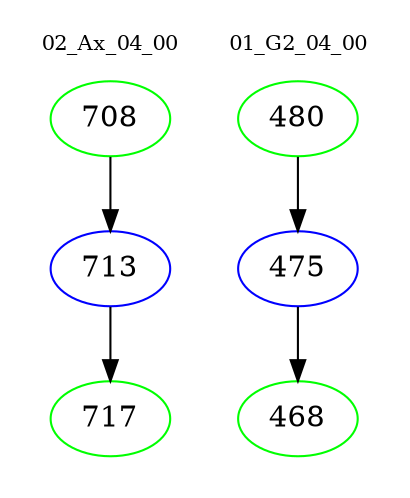 digraph{
subgraph cluster_0 {
color = white
label = "02_Ax_04_00";
fontsize=10;
T0_708 [label="708", color="green"]
T0_708 -> T0_713 [color="black"]
T0_713 [label="713", color="blue"]
T0_713 -> T0_717 [color="black"]
T0_717 [label="717", color="green"]
}
subgraph cluster_1 {
color = white
label = "01_G2_04_00";
fontsize=10;
T1_480 [label="480", color="green"]
T1_480 -> T1_475 [color="black"]
T1_475 [label="475", color="blue"]
T1_475 -> T1_468 [color="black"]
T1_468 [label="468", color="green"]
}
}

